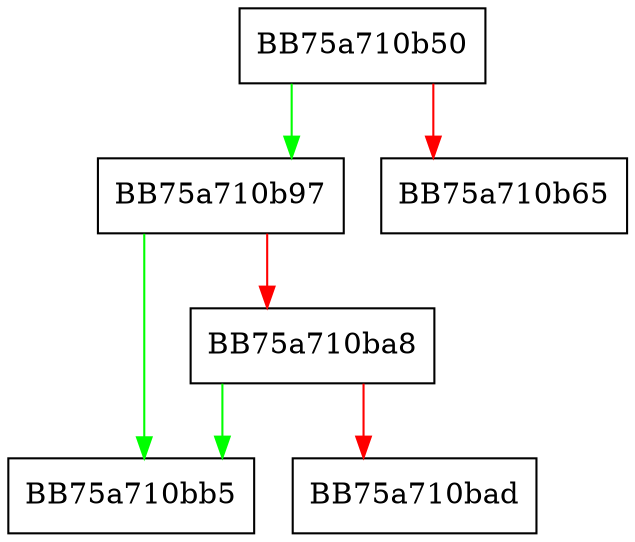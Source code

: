 digraph SkipItems {
  node [shape="box"];
  graph [splines=ortho];
  BB75a710b50 -> BB75a710b97 [color="green"];
  BB75a710b50 -> BB75a710b65 [color="red"];
  BB75a710b97 -> BB75a710bb5 [color="green"];
  BB75a710b97 -> BB75a710ba8 [color="red"];
  BB75a710ba8 -> BB75a710bb5 [color="green"];
  BB75a710ba8 -> BB75a710bad [color="red"];
}